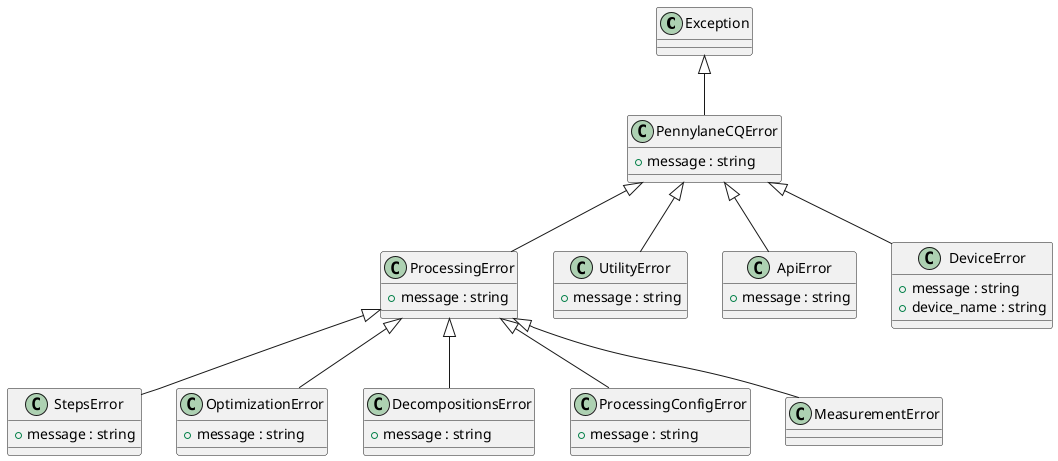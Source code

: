 @startuml

class Exception{}
class PennylaneCQError
{
+ message : string
}
class StepsError
{
+message : string
}
class OptimizationError
{
+message : string
}
class DecompositionsError
{
+message : string
}
class ProcessingConfigError
{
+message : string
}
class ProcessingError
{
+message : string
}
class UtilityError
{
+message : string
}
class ApiError
{
    +message : string
}
class DeviceError
{
    +message : string
    +device_name : string
}
Exception <|-- PennylaneCQError
PennylaneCQError <|-- DeviceError
PennylaneCQError <|-- UtilityError
PennylaneCQError <|-- ProcessingError 
ProcessingError <|-- StepsError
ProcessingError <|-- MeasurementError
ProcessingError <|-- OptimizationError
ProcessingError <|-- DecompositionsError
ProcessingError <|-- ProcessingConfigError
PennylaneCQError <|-- ApiError
@enduml
